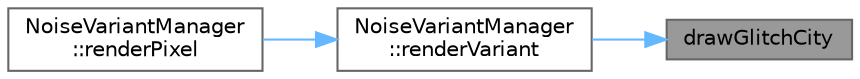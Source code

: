 digraph "drawGlitchCity"
{
 // INTERACTIVE_SVG=YES
 // LATEX_PDF_SIZE
  bgcolor="transparent";
  edge [fontname=Helvetica,fontsize=10,labelfontname=Helvetica,labelfontsize=10];
  node [fontname=Helvetica,fontsize=10,shape=box,height=0.2,width=0.4];
  rankdir="RL";
  Node1 [id="Node000001",label="drawGlitchCity",height=0.2,width=0.4,color="gray40", fillcolor="grey60", style="filled", fontcolor="black",tooltip=" "];
  Node1 -> Node2 [id="edge1_Node000001_Node000002",dir="back",color="steelblue1",style="solid",tooltip=" "];
  Node2 [id="Node000002",label="NoiseVariantManager\l::renderVariant",height=0.2,width=0.4,color="grey40", fillcolor="white", style="filled",URL="$d5/d14/class_noise_variant_manager_ab935fb8965b72b80bd397cc8101b8ea4.html#ab935fb8965b72b80bd397cc8101b8ea4",tooltip=" "];
  Node2 -> Node3 [id="edge2_Node000002_Node000003",dir="back",color="steelblue1",style="solid",tooltip=" "];
  Node3 [id="Node000003",label="NoiseVariantManager\l::renderPixel",height=0.2,width=0.4,color="grey40", fillcolor="white", style="filled",URL="$d5/d14/class_noise_variant_manager_a3d345379622cd0dffb1e726d48c35e30.html#a3d345379622cd0dffb1e726d48c35e30",tooltip=" "];
}
